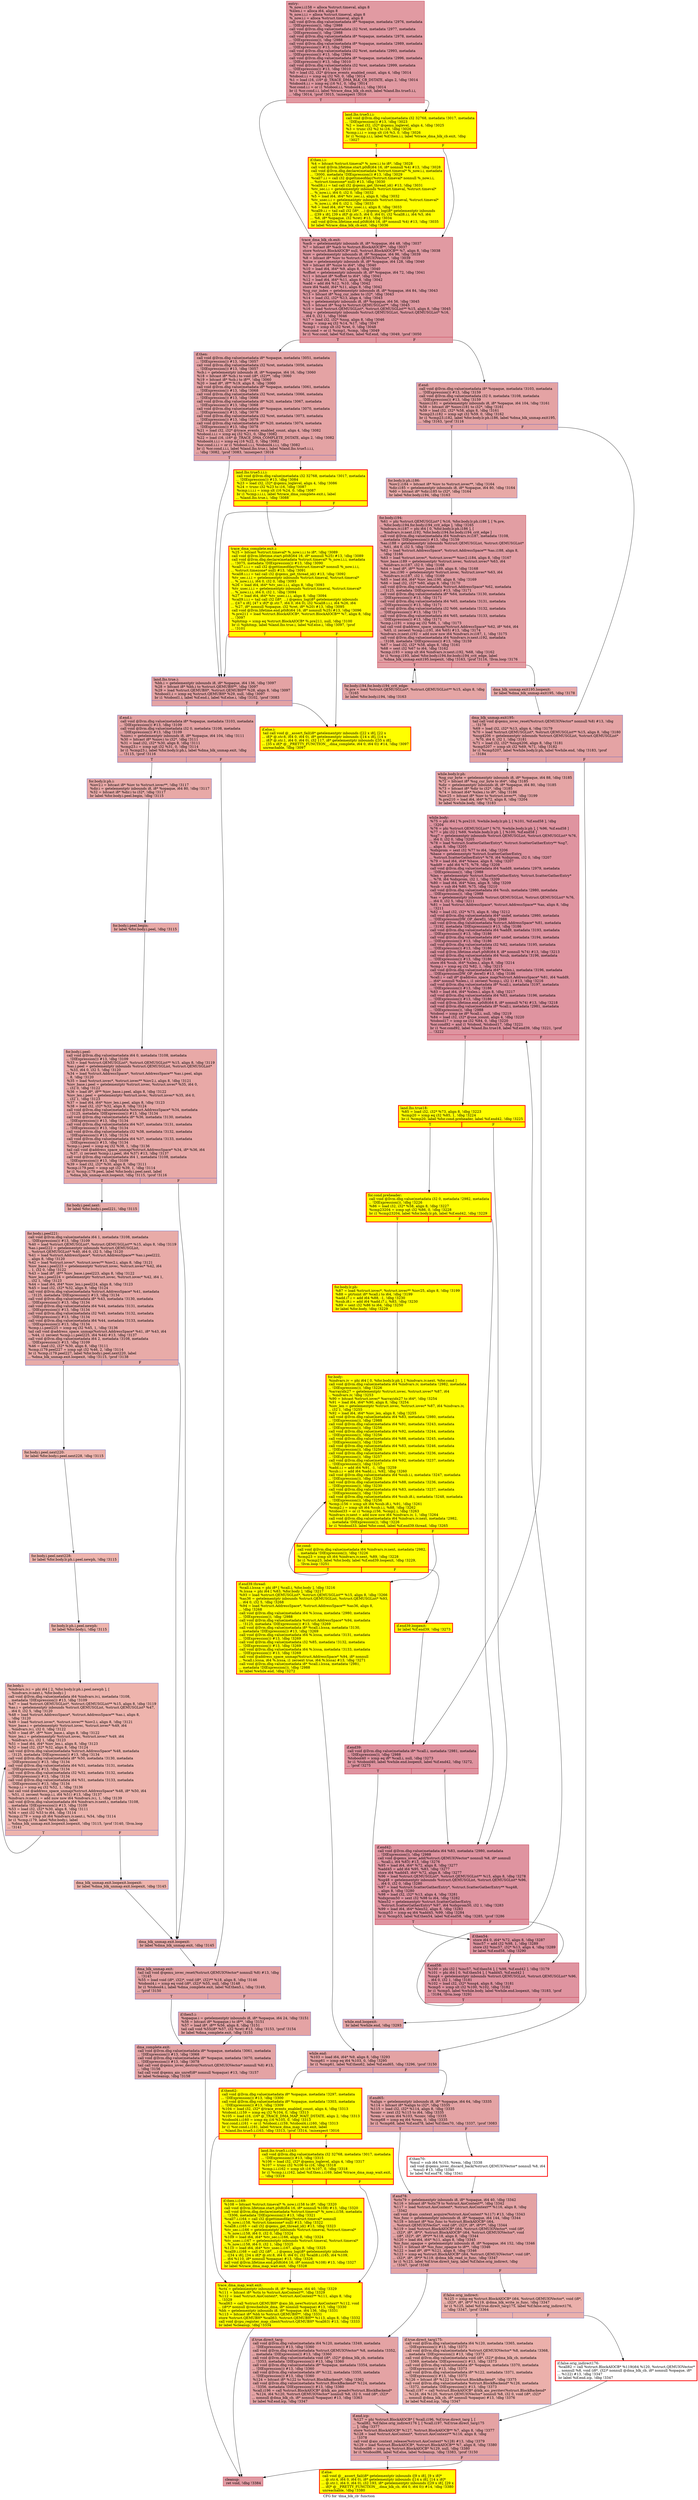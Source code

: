 digraph "CFG for 'dma_blk_cb' function" {
	label="CFG for 'dma_blk_cb' function";

	Node0x56554b03ece0 [shape=record,color="#b70d28ff", style=filled, fillcolor="#bb1b2c70",label="{entry:\l  %_now.i.i158 = alloca %struct.timeval, align 8\l  %xlen.i = alloca i64, align 8\l  %_now.i.i.i = alloca %struct.timeval, align 8\l  %_now.i.i = alloca %struct.timeval, align 8\l  call void @llvm.dbg.value(metadata i8* %opaque, metadata !2976, metadata\l... !DIExpression()), !dbg !2988\l  call void @llvm.dbg.value(metadata i32 %ret, metadata !2977, metadata\l... !DIExpression()), !dbg !2988\l  call void @llvm.dbg.value(metadata i8* %opaque, metadata !2978, metadata\l... !DIExpression()), !dbg !2988\l  call void @llvm.dbg.value(metadata i8* %opaque, metadata !2989, metadata\l... !DIExpression()) #13, !dbg !2994\l  call void @llvm.dbg.value(metadata i32 %ret, metadata !2993, metadata\l... !DIExpression()) #13, !dbg !2994\l  call void @llvm.dbg.value(metadata i8* %opaque, metadata !2996, metadata\l... !DIExpression()) #13, !dbg !3010\l  call void @llvm.dbg.value(metadata i32 %ret, metadata !2999, metadata\l... !DIExpression()) #13, !dbg !3010\l  %0 = load i32, i32* @trace_events_enabled_count, align 4, !dbg !3014\l  %tobool.i.i = icmp eq i32 %0, 0, !dbg !3014\l  %1 = load i16, i16* @_TRACE_DMA_BLK_CB_DSTATE, align 2, !dbg !3014\l  %tobool4.i.i = icmp eq i16 %1, 0, !dbg !3014\l  %or.cond.i.i = or i1 %tobool.i.i, %tobool4.i.i, !dbg !3014\l  br i1 %or.cond.i.i, label %trace_dma_blk_cb.exit, label %land.lhs.true5.i.i,\l... !dbg !3014, !prof !3015, !misexpect !3016\l|{<s0>T|<s1>F}}"];
	Node0x56554b03ece0:s0 -> Node0x56554b0a54d0;
	Node0x56554b03ece0:s1 -> Node0x56554b0b7aa0;
	Node0x56554b0b7aa0 [shape=record,penwidth=3.0, style="filled", color="red", fillcolor="yellow",label="{land.lhs.true5.i.i:                               \l  call void @llvm.dbg.value(metadata i32 32768, metadata !3017, metadata\l... !DIExpression()) #13, !dbg !3023\l  %2 = load i32, i32* @qemu_loglevel, align 4, !dbg !3025\l  %3 = trunc i32 %2 to i16, !dbg !3026\l  %cmp.i.i.i = icmp slt i16 %3, 0, !dbg !3026\l  br i1 %cmp.i.i.i, label %if.then.i.i, label %trace_dma_blk_cb.exit, !dbg\l... !3027\l|{<s0>T|<s1>F}}"];
	Node0x56554b0b7aa0:s0 -> Node0x56554b09eee0;
	Node0x56554b0b7aa0:s1 -> Node0x56554b0a54d0;
	Node0x56554b09eee0 [shape=record,penwidth=3.0, style="filled", color="red", fillcolor="yellow",label="{if.then.i.i:                                      \l  %4 = bitcast %struct.timeval* %_now.i.i to i8*, !dbg !3028\l  call void @llvm.lifetime.start.p0i8(i64 16, i8* nonnull %4) #13, !dbg !3028\l  call void @llvm.dbg.declare(metadata %struct.timeval* %_now.i.i, metadata\l... !3000, metadata !DIExpression()) #13, !dbg !3029\l  %call7.i.i = call i32 @gettimeofday(%struct.timeval* nonnull %_now.i.i,\l... %struct.timezone* null) #13, !dbg !3030\l  %call8.i.i = tail call i32 @qemu_get_thread_id() #13, !dbg !3031\l  %tv_sec.i.i = getelementptr inbounds %struct.timeval, %struct.timeval*\l... %_now.i.i, i64 0, i32 0, !dbg !3032\l  %5 = load i64, i64* %tv_sec.i.i, align 8, !dbg !3032\l  %tv_usec.i.i = getelementptr inbounds %struct.timeval, %struct.timeval*\l... %_now.i.i, i64 0, i32 1, !dbg !3033\l  %6 = load i64, i64* %tv_usec.i.i, align 8, !dbg !3033\l  %call9.i.i = tail call i32 (i8*, ...) @qemu_log(i8* getelementptr inbounds\l... ([39 x i8], [39 x i8]* @.str.5, i64 0, i64 0), i32 %call8.i.i, i64 %5, i64\l... %6, i8* %opaque, i32 %ret) #13, !dbg !3034\l  call void @llvm.lifetime.end.p0i8(i64 16, i8* nonnull %4) #13, !dbg !3035\l  br label %trace_dma_blk_cb.exit, !dbg !3036\l}"];
	Node0x56554b09eee0 -> Node0x56554b0a54d0;
	Node0x56554b0a54d0 [shape=record,color="#b70d28ff", style=filled, fillcolor="#bb1b2c70",label="{trace_dma_blk_cb.exit:                            \l  %acb = getelementptr inbounds i8, i8* %opaque, i64 48, !dbg !3037\l  %7 = bitcast i8* %acb to %struct.BlockAIOCB**, !dbg !3037\l  store %struct.BlockAIOCB* null, %struct.BlockAIOCB** %7, align 8, !dbg !3038\l  %iov = getelementptr inbounds i8, i8* %opaque, i64 96, !dbg !3039\l  %8 = bitcast i8* %iov to %struct.QEMUIOVector*, !dbg !3039\l  %size = getelementptr inbounds i8, i8* %opaque, i64 128, !dbg !3040\l  %9 = bitcast i8* %size to i64*, !dbg !3040\l  %10 = load i64, i64* %9, align 8, !dbg !3040\l  %offset = getelementptr inbounds i8, i8* %opaque, i64 72, !dbg !3041\l  %11 = bitcast i8* %offset to i64*, !dbg !3041\l  %12 = load i64, i64* %11, align 8, !dbg !3042\l  %add = add i64 %12, %10, !dbg !3042\l  store i64 %add, i64* %11, align 8, !dbg !3042\l  %sg_cur_index = getelementptr inbounds i8, i8* %opaque, i64 84, !dbg !3043\l  %13 = bitcast i8* %sg_cur_index to i32*, !dbg !3043\l  %14 = load i32, i32* %13, align 4, !dbg !3043\l  %sg = getelementptr inbounds i8, i8* %opaque, i64 56, !dbg !3045\l  %15 = bitcast i8* %sg to %struct.QEMUSGList**, !dbg !3045\l  %16 = load %struct.QEMUSGList*, %struct.QEMUSGList** %15, align 8, !dbg !3045\l  %nsg = getelementptr inbounds %struct.QEMUSGList, %struct.QEMUSGList* %16,\l... i64 0, i32 1, !dbg !3046\l  %17 = load i32, i32* %nsg, align 8, !dbg !3046\l  %cmp = icmp eq i32 %14, %17, !dbg !3047\l  %cmp1 = icmp slt i32 %ret, 0, !dbg !3048\l  %or.cond = or i1 %cmp1, %cmp, !dbg !3049\l  br i1 %or.cond, label %if.then, label %if.end, !dbg !3049, !prof !3050\l|{<s0>T|<s1>F}}"];
	Node0x56554b0a54d0:s0 -> Node0x56554ae912f0;
	Node0x56554b0a54d0:s1 -> Node0x56554b085640;
	Node0x56554ae912f0 [shape=record,color="#3d50c3ff", style=filled, fillcolor="#c32e3170",label="{if.then:                                          \l  call void @llvm.dbg.value(metadata i8* %opaque, metadata !3051, metadata\l... !DIExpression()) #13, !dbg !3057\l  call void @llvm.dbg.value(metadata i32 %ret, metadata !3056, metadata\l... !DIExpression()) #13, !dbg !3057\l  %cb.i = getelementptr inbounds i8, i8* %opaque, i64 16, !dbg !3060\l  %18 = bitcast i8* %cb.i to void (i8*, i32)**, !dbg !3060\l  %19 = bitcast i8* %cb.i to i8**, !dbg !3060\l  %20 = load i8*, i8** %19, align 8, !dbg !3060\l  call void @llvm.dbg.value(metadata i8* %opaque, metadata !3061, metadata\l... !DIExpression()) #13, !dbg !3068\l  call void @llvm.dbg.value(metadata i32 %ret, metadata !3066, metadata\l... !DIExpression()) #13, !dbg !3068\l  call void @llvm.dbg.value(metadata i8* %20, metadata !3067, metadata\l... !DIExpression()) #13, !dbg !3068\l  call void @llvm.dbg.value(metadata i8* %opaque, metadata !3070, metadata\l... !DIExpression()) #13, !dbg !3078\l  call void @llvm.dbg.value(metadata i32 %ret, metadata !3073, metadata\l... !DIExpression()) #13, !dbg !3078\l  call void @llvm.dbg.value(metadata i8* %20, metadata !3074, metadata\l... !DIExpression()) #13, !dbg !3078\l  %21 = load i32, i32* @trace_events_enabled_count, align 4, !dbg !3082\l  %tobool.i.i.i = icmp eq i32 %21, 0, !dbg !3082\l  %22 = load i16, i16* @_TRACE_DMA_COMPLETE_DSTATE, align 2, !dbg !3082\l  %tobool4.i.i.i = icmp eq i16 %22, 0, !dbg !3082\l  %or.cond.i.i.i = or i1 %tobool.i.i.i, %tobool4.i.i.i, !dbg !3082\l  br i1 %or.cond.i.i.i, label %land.lhs.true.i, label %land.lhs.true5.i.i.i,\l... !dbg !3082, !prof !3083, !misexpect !3016\l|{<s0>T|<s1>F}}"];
	Node0x56554ae912f0:s0 -> Node0x56554b07e190;
	Node0x56554ae912f0:s1 -> Node0x56554b07e0f0;
	Node0x56554b07e0f0 [shape=record,penwidth=3.0, style="filled", color="red", fillcolor="yellow",label="{land.lhs.true5.i.i.i:                             \l  call void @llvm.dbg.value(metadata i32 32768, metadata !3017, metadata\l... !DIExpression()) #13, !dbg !3084\l  %23 = load i32, i32* @qemu_loglevel, align 4, !dbg !3086\l  %24 = trunc i32 %23 to i16, !dbg !3087\l  %cmp.i.i.i.i = icmp slt i16 %24, 0, !dbg !3087\l  br i1 %cmp.i.i.i.i, label %trace_dma_complete.exit.i, label\l... %land.lhs.true.i, !dbg !3088\l|{<s0>T|<s1>F}}"];
	Node0x56554b07e0f0:s0 -> Node0x56554b097c10;
	Node0x56554b07e0f0:s1 -> Node0x56554b07e190;
	Node0x56554b097c10 [shape=record,penwidth=3.0, style="filled", color="red", fillcolor="yellow",label="{trace_dma_complete.exit.i:                        \l  %25 = bitcast %struct.timeval* %_now.i.i.i to i8*, !dbg !3089\l  call void @llvm.lifetime.start.p0i8(i64 16, i8* nonnull %25) #13, !dbg !3089\l  call void @llvm.dbg.declare(metadata %struct.timeval* %_now.i.i.i, metadata\l... !3075, metadata !DIExpression()) #13, !dbg !3090\l  %call7.i.i.i = call i32 @gettimeofday(%struct.timeval* nonnull %_now.i.i.i,\l... %struct.timezone* null) #13, !dbg !3091\l  %call8.i.i.i = tail call i32 @qemu_get_thread_id() #13, !dbg !3092\l  %tv_sec.i.i.i = getelementptr inbounds %struct.timeval, %struct.timeval*\l... %_now.i.i.i, i64 0, i32 0, !dbg !3093\l  %26 = load i64, i64* %tv_sec.i.i.i, align 8, !dbg !3093\l  %tv_usec.i.i.i = getelementptr inbounds %struct.timeval, %struct.timeval*\l... %_now.i.i.i, i64 0, i32 1, !dbg !3094\l  %27 = load i64, i64* %tv_usec.i.i.i, align 8, !dbg !3094\l  %call9.i.i.i = tail call i32 (i8*, ...) @qemu_log(i8* getelementptr inbounds\l... ([47 x i8], [47 x i8]* @.str.7, i64 0, i64 0), i32 %call8.i.i.i, i64 %26, i64\l... %27, i8* nonnull %opaque, i32 %ret, i8* %20) #13, !dbg !3095\l  call void @llvm.lifetime.end.p0i8(i64 16, i8* nonnull %25) #13, !dbg !3096\l  %.pre211 = load %struct.BlockAIOCB*, %struct.BlockAIOCB** %7, align 8, !dbg\l... !3097\l  %phitmp = icmp eq %struct.BlockAIOCB* %.pre211, null, !dbg !3100\l  br i1 %phitmp, label %land.lhs.true.i, label %if.else.i, !dbg !3097, !prof\l... !3101\l|{<s0>T|<s1>F}}"];
	Node0x56554b097c10:s0 -> Node0x56554b07e190;
	Node0x56554b097c10:s1 -> Node0x56554b030b60;
	Node0x56554b07e190 [shape=record,color="#3d50c3ff", style=filled, fillcolor="#c32e3170",label="{land.lhs.true.i:                                  \l  %bh.i = getelementptr inbounds i8, i8* %opaque, i64 136, !dbg !3097\l  %28 = bitcast i8* %bh.i to %struct.QEMUBH**, !dbg !3097\l  %29 = load %struct.QEMUBH*, %struct.QEMUBH** %28, align 8, !dbg !3097\l  %tobool1.i = icmp eq %struct.QEMUBH* %29, null, !dbg !3097\l  br i1 %tobool1.i, label %if.end.i, label %if.else.i, !dbg !3102, !prof !3083\l|{<s0>T|<s1>F}}"];
	Node0x56554b07e190:s0 -> Node0x56554af41ae0;
	Node0x56554b07e190:s1 -> Node0x56554b030b60;
	Node0x56554b030b60 [shape=record,penwidth=3.0, style="filled", color="red", fillcolor="yellow",label="{if.else.i:                                        \l  tail call void @__assert_fail(i8* getelementptr inbounds ([22 x i8], [22 x\l... i8]* @.str.6, i64 0, i64 0), i8* getelementptr inbounds ([14 x i8], [14 x\l... i8]* @.str.1, i64 0, i64 0), i32 117, i8* getelementptr inbounds ([35 x i8],\l... [35 x i8]* @__PRETTY_FUNCTION__.dma_complete, i64 0, i64 0)) #14, !dbg !3097\l  unreachable, !dbg !3097\l}"];
	Node0x56554af41ae0 [shape=record,color="#3d50c3ff", style=filled, fillcolor="#c32e3170",label="{if.end.i:                                         \l  call void @llvm.dbg.value(metadata i8* %opaque, metadata !3103, metadata\l... !DIExpression()) #13, !dbg !3109\l  call void @llvm.dbg.value(metadata i32 0, metadata !3108, metadata\l... !DIExpression()) #13, !dbg !3109\l  %niov.i = getelementptr inbounds i8, i8* %opaque, i64 104, !dbg !3111\l  %30 = bitcast i8* %niov.i to i32*, !dbg !3111\l  %31 = load i32, i32* %30, align 8, !dbg !3111\l  %cmp23.i = icmp sgt i32 %31, 0, !dbg !3114\l  br i1 %cmp23.i, label %for.body.lr.ph.i, label %dma_blk_unmap.exit, !dbg\l... !3115, !prof !3116\l|{<s0>T|<s1>F}}"];
	Node0x56554af41ae0:s0 -> Node0x56554b0997a0;
	Node0x56554af41ae0:s1 -> Node0x56554b0a5300;
	Node0x56554b0997a0 [shape=record,color="#3d50c3ff", style=filled, fillcolor="#ca3b3770",label="{for.body.lr.ph.i:                                 \l  %iov2.i = bitcast i8* %iov to %struct.iovec**, !dbg !3117\l  %dir.i = getelementptr inbounds i8, i8* %opaque, i64 80, !dbg !3117\l  %32 = bitcast i8* %dir.i to i32*, !dbg !3117\l  br label %for.body.i.peel.begin, !dbg !3115\l}"];
	Node0x56554b0997a0 -> Node0x56554b1f3840;
	Node0x56554b1f3840 [shape=record,color="#3d50c3ff", style=filled, fillcolor="#ca3b3770",label="{for.body.i.peel.begin:                            \l  br label %for.body.i.peel, !dbg !3115\l}"];
	Node0x56554b1f3840 -> Node0x56554b1eb930;
	Node0x56554b1eb930 [shape=record,color="#3d50c3ff", style=filled, fillcolor="#ca3b3770",label="{for.body.i.peel:                                  \l  call void @llvm.dbg.value(metadata i64 0, metadata !3108, metadata\l... !DIExpression()) #13, !dbg !3109\l  %33 = load %struct.QEMUSGList*, %struct.QEMUSGList** %15, align 8, !dbg !3119\l  %as.i.peel = getelementptr inbounds %struct.QEMUSGList, %struct.QEMUSGList*\l... %33, i64 0, i32 5, !dbg !3120\l  %34 = load %struct.AddressSpace*, %struct.AddressSpace** %as.i.peel, align\l... 8, !dbg !3120\l  %35 = load %struct.iovec*, %struct.iovec** %iov2.i, align 8, !dbg !3121\l  %iov_base.i.peel = getelementptr %struct.iovec, %struct.iovec* %35, i64 0,\l... i32 0, !dbg !3122\l  %36 = load i8*, i8** %iov_base.i.peel, align 8, !dbg !3122\l  %iov_len.i.peel = getelementptr %struct.iovec, %struct.iovec* %35, i64 0,\l... i32 1, !dbg !3123\l  %37 = load i64, i64* %iov_len.i.peel, align 8, !dbg !3123\l  %38 = load i32, i32* %32, align 8, !dbg !3124\l  call void @llvm.dbg.value(metadata %struct.AddressSpace* %34, metadata\l... !3125, metadata !DIExpression()) #13, !dbg !3134\l  call void @llvm.dbg.value(metadata i8* %36, metadata !3130, metadata\l... !DIExpression()) #13, !dbg !3134\l  call void @llvm.dbg.value(metadata i64 %37, metadata !3131, metadata\l... !DIExpression()) #13, !dbg !3134\l  call void @llvm.dbg.value(metadata i32 %38, metadata !3132, metadata\l... !DIExpression()) #13, !dbg !3134\l  call void @llvm.dbg.value(metadata i64 %37, metadata !3133, metadata\l... !DIExpression()) #13, !dbg !3134\l  %cmp.i.i.peel = icmp eq i32 %38, 1, !dbg !3136\l  tail call void @address_space_unmap(%struct.AddressSpace* %34, i8* %36, i64\l... %37, i1 zeroext %cmp.i.i.peel, i64 %37) #13, !dbg !3137\l  call void @llvm.dbg.value(metadata i64 1, metadata !3108, metadata\l... !DIExpression()) #13, !dbg !3109\l  %39 = load i32, i32* %30, align 8, !dbg !3111\l  %cmp.i179.peel = icmp sgt i32 %39, 1, !dbg !3114\l  br i1 %cmp.i179.peel, label %for.body.i.peel.next, label\l... %dma_blk_unmap.exit.loopexit, !dbg !3115, !prof !3116\l|{<s0>T|<s1>F}}"];
	Node0x56554b1eb930:s0 -> Node0x56554b1f3280;
	Node0x56554b1eb930:s1 -> Node0x56554b1bb230;
	Node0x56554b1f3280 [shape=record,color="#3d50c3ff", style=filled, fillcolor="#cc403a70",label="{for.body.i.peel.next:                             \l  br label %for.body.i.peel221, !dbg !3115\l}"];
	Node0x56554b1f3280 -> Node0x56554b1e5aa0;
	Node0x56554b1e5aa0 [shape=record,color="#3d50c3ff", style=filled, fillcolor="#cc403a70",label="{for.body.i.peel221:                               \l  call void @llvm.dbg.value(metadata i64 1, metadata !3108, metadata\l... !DIExpression()) #13, !dbg !3109\l  %40 = load %struct.QEMUSGList*, %struct.QEMUSGList** %15, align 8, !dbg !3119\l  %as.i.peel222 = getelementptr inbounds %struct.QEMUSGList,\l... %struct.QEMUSGList* %40, i64 0, i32 5, !dbg !3120\l  %41 = load %struct.AddressSpace*, %struct.AddressSpace** %as.i.peel222,\l... align 8, !dbg !3120\l  %42 = load %struct.iovec*, %struct.iovec** %iov2.i, align 8, !dbg !3121\l  %iov_base.i.peel223 = getelementptr %struct.iovec, %struct.iovec* %42, i64\l... 1, i32 0, !dbg !3122\l  %43 = load i8*, i8** %iov_base.i.peel223, align 8, !dbg !3122\l  %iov_len.i.peel224 = getelementptr %struct.iovec, %struct.iovec* %42, i64 1,\l... i32 1, !dbg !3123\l  %44 = load i64, i64* %iov_len.i.peel224, align 8, !dbg !3123\l  %45 = load i32, i32* %32, align 8, !dbg !3124\l  call void @llvm.dbg.value(metadata %struct.AddressSpace* %41, metadata\l... !3125, metadata !DIExpression()) #13, !dbg !3134\l  call void @llvm.dbg.value(metadata i8* %43, metadata !3130, metadata\l... !DIExpression()) #13, !dbg !3134\l  call void @llvm.dbg.value(metadata i64 %44, metadata !3131, metadata\l... !DIExpression()) #13, !dbg !3134\l  call void @llvm.dbg.value(metadata i32 %45, metadata !3132, metadata\l... !DIExpression()) #13, !dbg !3134\l  call void @llvm.dbg.value(metadata i64 %44, metadata !3133, metadata\l... !DIExpression()) #13, !dbg !3134\l  %cmp.i.i.peel225 = icmp eq i32 %45, 1, !dbg !3136\l  tail call void @address_space_unmap(%struct.AddressSpace* %41, i8* %43, i64\l... %44, i1 zeroext %cmp.i.i.peel225, i64 %44) #13, !dbg !3137\l  call void @llvm.dbg.value(metadata i64 2, metadata !3108, metadata\l... !DIExpression()) #13, !dbg !3109\l  %46 = load i32, i32* %30, align 8, !dbg !3111\l  %cmp.i179.peel227 = icmp sgt i32 %46, 2, !dbg !3114\l  br i1 %cmp.i179.peel227, label %for.body.i.peel.next220, label\l... %dma_blk_unmap.exit.loopexit, !dbg !3115, !prof !3138\l|{<s0>T|<s1>F}}"];
	Node0x56554b1e5aa0:s0 -> Node0x56554b1eb9f0;
	Node0x56554b1e5aa0:s1 -> Node0x56554b1bb230;
	Node0x56554b1eb9f0 [shape=record,color="#3d50c3ff", style=filled, fillcolor="#d8564670",label="{for.body.i.peel.next220:                          \l  br label %for.body.i.peel.next228, !dbg !3115\l}"];
	Node0x56554b1eb9f0 -> Node0x56554b1fe110;
	Node0x56554b1fe110 [shape=record,color="#3d50c3ff", style=filled, fillcolor="#d8564670",label="{for.body.i.peel.next228:                          \l  br label %for.body.lr.ph.i.peel.newph, !dbg !3115\l}"];
	Node0x56554b1fe110 -> Node0x56554b0887b0;
	Node0x56554b0887b0 [shape=record,color="#3d50c3ff", style=filled, fillcolor="#d8564670",label="{for.body.lr.ph.i.peel.newph:                      \l  br label %for.body.i, !dbg !3115\l}"];
	Node0x56554b0887b0 -> Node0x56554b0882a0;
	Node0x56554b0882a0 [shape=record,color="#3d50c3ff", style=filled, fillcolor="#d8564670",label="{for.body.i:                                       \l  %indvars.iv.i = phi i64 [ 2, %for.body.lr.ph.i.peel.newph ], [\l... %indvars.iv.next.i, %for.body.i ]\l  call void @llvm.dbg.value(metadata i64 %indvars.iv.i, metadata !3108,\l... metadata !DIExpression()) #13, !dbg !3109\l  %47 = load %struct.QEMUSGList*, %struct.QEMUSGList** %15, align 8, !dbg !3119\l  %as.i = getelementptr inbounds %struct.QEMUSGList, %struct.QEMUSGList* %47,\l... i64 0, i32 5, !dbg !3120\l  %48 = load %struct.AddressSpace*, %struct.AddressSpace** %as.i, align 8,\l... !dbg !3120\l  %49 = load %struct.iovec*, %struct.iovec** %iov2.i, align 8, !dbg !3121\l  %iov_base.i = getelementptr %struct.iovec, %struct.iovec* %49, i64\l... %indvars.iv.i, i32 0, !dbg !3122\l  %50 = load i8*, i8** %iov_base.i, align 8, !dbg !3122\l  %iov_len.i = getelementptr %struct.iovec, %struct.iovec* %49, i64\l... %indvars.iv.i, i32 1, !dbg !3123\l  %51 = load i64, i64* %iov_len.i, align 8, !dbg !3123\l  %52 = load i32, i32* %32, align 8, !dbg !3124\l  call void @llvm.dbg.value(metadata %struct.AddressSpace* %48, metadata\l... !3125, metadata !DIExpression()) #13, !dbg !3134\l  call void @llvm.dbg.value(metadata i8* %50, metadata !3130, metadata\l... !DIExpression()) #13, !dbg !3134\l  call void @llvm.dbg.value(metadata i64 %51, metadata !3131, metadata\l... !DIExpression()) #13, !dbg !3134\l  call void @llvm.dbg.value(metadata i32 %52, metadata !3132, metadata\l... !DIExpression()) #13, !dbg !3134\l  call void @llvm.dbg.value(metadata i64 %51, metadata !3133, metadata\l... !DIExpression()) #13, !dbg !3134\l  %cmp.i.i = icmp eq i32 %52, 1, !dbg !3136\l  tail call void @address_space_unmap(%struct.AddressSpace* %48, i8* %50, i64\l... %51, i1 zeroext %cmp.i.i, i64 %51) #13, !dbg !3137\l  %indvars.iv.next.i = add nuw nsw i64 %indvars.iv.i, 1, !dbg !3139\l  call void @llvm.dbg.value(metadata i64 %indvars.iv.next.i, metadata !3108,\l... metadata !DIExpression()) #13, !dbg !3109\l  %53 = load i32, i32* %30, align 8, !dbg !3111\l  %54 = sext i32 %53 to i64, !dbg !3114\l  %cmp.i179 = icmp slt i64 %indvars.iv.next.i, %54, !dbg !3114\l  br i1 %cmp.i179, label %for.body.i, label\l... %dma_blk_unmap.exit.loopexit.loopexit, !dbg !3115, !prof !3140, !llvm.loop\l... !3141\l|{<s0>T|<s1>F}}"];
	Node0x56554b0882a0:s0 -> Node0x56554b0882a0;
	Node0x56554b0882a0:s1 -> Node0x56554b1fc5f0;
	Node0x56554b1fc5f0 [shape=record,color="#3d50c3ff", style=filled, fillcolor="#d8564670",label="{dma_blk_unmap.exit.loopexit.loopexit:             \l  br label %dma_blk_unmap.exit.loopexit, !dbg !3145\l}"];
	Node0x56554b1fc5f0 -> Node0x56554b1bb230;
	Node0x56554b1bb230 [shape=record,color="#3d50c3ff", style=filled, fillcolor="#ca3b3770",label="{dma_blk_unmap.exit.loopexit:                      \l  br label %dma_blk_unmap.exit, !dbg !3145\l}"];
	Node0x56554b1bb230 -> Node0x56554b0a5300;
	Node0x56554b0a5300 [shape=record,color="#3d50c3ff", style=filled, fillcolor="#c32e3170",label="{dma_blk_unmap.exit:                               \l  tail call void @qemu_iovec_reset(%struct.QEMUIOVector* nonnull %8) #13, !dbg\l... !3145\l  %55 = load void (i8*, i32)*, void (i8*, i32)** %18, align 8, !dbg !3146\l  %tobool4.i = icmp eq void (i8*, i32)* %55, null, !dbg !3148\l  br i1 %tobool4.i, label %dma_complete.exit, label %if.then5.i, !dbg !3149,\l... !prof !3150\l|{<s0>T|<s1>F}}"];
	Node0x56554b0a5300:s0 -> Node0x56554b03ff90;
	Node0x56554b0a5300:s1 -> Node0x56554b0830f0;
	Node0x56554b0830f0 [shape=record,color="#3d50c3ff", style=filled, fillcolor="#c32e3170",label="{if.then5.i:                                       \l  %opaque.i = getelementptr inbounds i8, i8* %opaque, i64 24, !dbg !3151\l  %56 = bitcast i8* %opaque.i to i8**, !dbg !3151\l  %57 = load i8*, i8** %56, align 8, !dbg !3151\l  tail call void %55(i8* %57, i32 %ret) #13, !dbg !3153, !prof !3154\l  br label %dma_complete.exit, !dbg !3155\l}"];
	Node0x56554b0830f0 -> Node0x56554b03ff90;
	Node0x56554b03ff90 [shape=record,color="#3d50c3ff", style=filled, fillcolor="#c32e3170",label="{dma_complete.exit:                                \l  call void @llvm.dbg.value(metadata i8* %opaque, metadata !3061, metadata\l... !DIExpression()) #13, !dbg !3068\l  call void @llvm.dbg.value(metadata i8* %opaque, metadata !3070, metadata\l... !DIExpression()) #13, !dbg !3078\l  tail call void @qemu_iovec_destroy(%struct.QEMUIOVector* nonnull %8) #13,\l... !dbg !3156\l  tail call void @qemu_aio_unref(i8* nonnull %opaque) #13, !dbg !3157\l  br label %cleanup, !dbg !3158\l}"];
	Node0x56554b03ff90 -> Node0x56554af529b0;
	Node0x56554b085640 [shape=record,color="#3d50c3ff", style=filled, fillcolor="#c32e3170",label="{if.end:                                           \l  call void @llvm.dbg.value(metadata i8* %opaque, metadata !3103, metadata\l... !DIExpression()) #13, !dbg !3159\l  call void @llvm.dbg.value(metadata i32 0, metadata !3108, metadata\l... !DIExpression()) #13, !dbg !3159\l  %niov.i181 = getelementptr inbounds i8, i8* %opaque, i64 104, !dbg !3161\l  %58 = bitcast i8* %niov.i181 to i32*, !dbg !3161\l  %59 = load i32, i32* %58, align 8, !dbg !3161\l  %cmp23.i182 = icmp sgt i32 %59, 0, !dbg !3162\l  br i1 %cmp23.i182, label %for.body.lr.ph.i186, label %dma_blk_unmap.exit195,\l... !dbg !3163, !prof !3116\l|{<s0>T|<s1>F}}"];
	Node0x56554b085640:s0 -> Node0x56554b0a82e0;
	Node0x56554b085640:s1 -> Node0x56554b190280;
	Node0x56554b0a82e0 [shape=record,color="#3d50c3ff", style=filled, fillcolor="#ca3b3770",label="{for.body.lr.ph.i186:                              \l  %iov2.i184 = bitcast i8* %iov to %struct.iovec**, !dbg !3164\l  %dir.i185 = getelementptr inbounds i8, i8* %opaque, i64 80, !dbg !3164\l  %60 = bitcast i8* %dir.i185 to i32*, !dbg !3164\l  br label %for.body.i194, !dbg !3163\l}"];
	Node0x56554b0a82e0 -> Node0x56554b1380d0;
	Node0x56554b1380d0 [shape=record,color="#b70d28ff", style=filled, fillcolor="#be242e70",label="{for.body.i194:                                    \l  %61 = phi %struct.QEMUSGList* [ %16, %for.body.lr.ph.i186 ], [ %.pre,\l... %for.body.i194.for.body.i194_crit_edge ], !dbg !3165\l  %indvars.iv.i187 = phi i64 [ 0, %for.body.lr.ph.i186 ], [\l... %indvars.iv.next.i192, %for.body.i194.for.body.i194_crit_edge ]\l  call void @llvm.dbg.value(metadata i64 %indvars.iv.i187, metadata !3108,\l... metadata !DIExpression()) #13, !dbg !3159\l  %as.i188 = getelementptr inbounds %struct.QEMUSGList, %struct.QEMUSGList*\l... %61, i64 0, i32 5, !dbg !3166\l  %62 = load %struct.AddressSpace*, %struct.AddressSpace** %as.i188, align 8,\l... !dbg !3166\l  %63 = load %struct.iovec*, %struct.iovec** %iov2.i184, align 8, !dbg !3167\l  %iov_base.i189 = getelementptr %struct.iovec, %struct.iovec* %63, i64\l... %indvars.iv.i187, i32 0, !dbg !3168\l  %64 = load i8*, i8** %iov_base.i189, align 8, !dbg !3168\l  %iov_len.i190 = getelementptr %struct.iovec, %struct.iovec* %63, i64\l... %indvars.iv.i187, i32 1, !dbg !3169\l  %65 = load i64, i64* %iov_len.i190, align 8, !dbg !3169\l  %66 = load i32, i32* %60, align 8, !dbg !3170\l  call void @llvm.dbg.value(metadata %struct.AddressSpace* %62, metadata\l... !3125, metadata !DIExpression()) #13, !dbg !3171\l  call void @llvm.dbg.value(metadata i8* %64, metadata !3130, metadata\l... !DIExpression()) #13, !dbg !3171\l  call void @llvm.dbg.value(metadata i64 %65, metadata !3131, metadata\l... !DIExpression()) #13, !dbg !3171\l  call void @llvm.dbg.value(metadata i32 %66, metadata !3132, metadata\l... !DIExpression()) #13, !dbg !3171\l  call void @llvm.dbg.value(metadata i64 %65, metadata !3133, metadata\l... !DIExpression()) #13, !dbg !3171\l  %cmp.i.i191 = icmp eq i32 %66, 1, !dbg !3173\l  tail call void @address_space_unmap(%struct.AddressSpace* %62, i8* %64, i64\l... %65, i1 zeroext %cmp.i.i191, i64 %65) #13, !dbg !3174\l  %indvars.iv.next.i192 = add nuw nsw i64 %indvars.iv.i187, 1, !dbg !3175\l  call void @llvm.dbg.value(metadata i64 %indvars.iv.next.i192, metadata\l... !3108, metadata !DIExpression()) #13, !dbg !3159\l  %67 = load i32, i32* %58, align 8, !dbg !3161\l  %68 = sext i32 %67 to i64, !dbg !3162\l  %cmp.i193 = icmp slt i64 %indvars.iv.next.i192, %68, !dbg !3162\l  br i1 %cmp.i193, label %for.body.i194.for.body.i194_crit_edge, label\l... %dma_blk_unmap.exit195.loopexit, !dbg !3163, !prof !3116, !llvm.loop !3176\l|{<s0>T|<s1>F}}"];
	Node0x56554b1380d0:s0 -> Node0x56554b05e550;
	Node0x56554b1380d0:s1 -> Node0x56554b1ebd60;
	Node0x56554b05e550 [shape=record,color="#3d50c3ff", style=filled, fillcolor="#c5333470",label="{for.body.i194.for.body.i194_crit_edge:            \l  %.pre = load %struct.QEMUSGList*, %struct.QEMUSGList** %15, align 8, !dbg\l... !3165\l  br label %for.body.i194, !dbg !3163\l}"];
	Node0x56554b05e550 -> Node0x56554b1380d0;
	Node0x56554b1ebd60 [shape=record,color="#3d50c3ff", style=filled, fillcolor="#ca3b3770",label="{dma_blk_unmap.exit195.loopexit:                   \l  br label %dma_blk_unmap.exit195, !dbg !3178\l}"];
	Node0x56554b1ebd60 -> Node0x56554b190280;
	Node0x56554b190280 [shape=record,color="#3d50c3ff", style=filled, fillcolor="#c32e3170",label="{dma_blk_unmap.exit195:                            \l  tail call void @qemu_iovec_reset(%struct.QEMUIOVector* nonnull %8) #13, !dbg\l... !3178\l  %69 = load i32, i32* %13, align 4, !dbg !3179\l  %70 = load %struct.QEMUSGList*, %struct.QEMUSGList** %15, align 8, !dbg !3180\l  %nsg4206 = getelementptr inbounds %struct.QEMUSGList, %struct.QEMUSGList*\l... %70, i64 0, i32 1, !dbg !3181\l  %71 = load i32, i32* %nsg4206, align 8, !dbg !3181\l  %cmp5207 = icmp slt i32 %69, %71, !dbg !3182\l  br i1 %cmp5207, label %while.body.lr.ph, label %while.end, !dbg !3183, !prof\l... !3184\l|{<s0>T|<s1>F}}"];
	Node0x56554b190280:s0 -> Node0x56554b0b81b0;
	Node0x56554b190280:s1 -> Node0x56554b0875c0;
	Node0x56554b0b81b0 [shape=record,color="#3d50c3ff", style=filled, fillcolor="#c5333470",label="{while.body.lr.ph:                                 \l  %sg_cur_byte = getelementptr inbounds i8, i8* %opaque, i64 88, !dbg !3185\l  %72 = bitcast i8* %sg_cur_byte to i64*, !dbg !3185\l  %dir = getelementptr inbounds i8, i8* %opaque, i64 80, !dbg !3185\l  %73 = bitcast i8* %dir to i32*, !dbg !3185\l  %74 = bitcast i64* %xlen.i to i8*, !dbg !3186\l  %iov25 = bitcast i8* %iov to %struct.iovec**, !dbg !3199\l  %.pre210 = load i64, i64* %72, align 8, !dbg !3204\l  br label %while.body, !dbg !3183\l}"];
	Node0x56554b0b81b0 -> Node0x56554b0879f0;
	Node0x56554b0879f0 [shape=record,color="#b70d28ff", style=filled, fillcolor="#b70d2870",label="{while.body:                                       \l  %75 = phi i64 [ %.pre210, %while.body.lr.ph ], [ %101, %if.end58 ], !dbg\l... !3204\l  %76 = phi %struct.QEMUSGList* [ %70, %while.body.lr.ph ], [ %96, %if.end58 ]\l  %77 = phi i32 [ %69, %while.body.lr.ph ], [ %100, %if.end58 ]\l  %sg7 = getelementptr inbounds %struct.QEMUSGList, %struct.QEMUSGList* %76,\l... i64 0, i32 0, !dbg !3205\l  %78 = load %struct.ScatterGatherEntry*, %struct.ScatterGatherEntry** %sg7,\l... align 8, !dbg !3205\l  %idxprom = sext i32 %77 to i64, !dbg !3206\l  %base = getelementptr %struct.ScatterGatherEntry,\l... %struct.ScatterGatherEntry* %78, i64 %idxprom, i32 0, !dbg !3207\l  %79 = load i64, i64* %base, align 8, !dbg !3207\l  %add9 = add i64 %75, %79, !dbg !3208\l  call void @llvm.dbg.value(metadata i64 %add9, metadata !2979, metadata\l... !DIExpression()), !dbg !2988\l  %len = getelementptr %struct.ScatterGatherEntry, %struct.ScatterGatherEntry*\l... %78, i64 %idxprom, i32 1, !dbg !3209\l  %80 = load i64, i64* %len, align 8, !dbg !3209\l  %sub = sub i64 %80, %75, !dbg !3210\l  call void @llvm.dbg.value(metadata i64 %sub, metadata !2980, metadata\l... !DIExpression()), !dbg !2988\l  %as = getelementptr inbounds %struct.QEMUSGList, %struct.QEMUSGList* %76,\l... i64 0, i32 5, !dbg !3211\l  %81 = load %struct.AddressSpace*, %struct.AddressSpace** %as, align 8, !dbg\l... !3211\l  %82 = load i32, i32* %73, align 8, !dbg !3212\l  call void @llvm.dbg.value(metadata i64* undef, metadata !2980, metadata\l... !DIExpression(DW_OP_deref)), !dbg !2988\l  call void @llvm.dbg.value(metadata %struct.AddressSpace* %81, metadata\l... !3192, metadata !DIExpression()) #13, !dbg !3186\l  call void @llvm.dbg.value(metadata i64 %add9, metadata !3193, metadata\l... !DIExpression()) #13, !dbg !3186\l  call void @llvm.dbg.value(metadata i64* undef, metadata !3194, metadata\l... !DIExpression()) #13, !dbg !3186\l  call void @llvm.dbg.value(metadata i32 %82, metadata !3195, metadata\l... !DIExpression()) #13, !dbg !3186\l  call void @llvm.lifetime.start.p0i8(i64 8, i8* nonnull %74) #13, !dbg !3213\l  call void @llvm.dbg.value(metadata i64 %sub, metadata !3196, metadata\l... !DIExpression()) #13, !dbg !3186\l  store i64 %sub, i64* %xlen.i, align 8, !dbg !3214\l  %cmp.i = icmp eq i32 %82, 1, !dbg !3215\l  call void @llvm.dbg.value(metadata i64* %xlen.i, metadata !3196, metadata\l... !DIExpression(DW_OP_deref)) #13, !dbg !3186\l  %call.i = call i8* @address_space_map(%struct.AddressSpace* %81, i64 %add9,\l... i64* nonnull %xlen.i, i1 zeroext %cmp.i, i32 1) #13, !dbg !3216\l  call void @llvm.dbg.value(metadata i8* %call.i, metadata !3197, metadata\l... !DIExpression()) #13, !dbg !3186\l  %83 = load i64, i64* %xlen.i, align 8, !dbg !3217\l  call void @llvm.dbg.value(metadata i64 %83, metadata !3196, metadata\l... !DIExpression()) #13, !dbg !3186\l  call void @llvm.lifetime.end.p0i8(i64 8, i8* nonnull %74) #13, !dbg !3218\l  call void @llvm.dbg.value(metadata i8* %call.i, metadata !2981, metadata\l... !DIExpression()), !dbg !2988\l  %tobool = icmp ne i8* %call.i, null, !dbg !3219\l  %84 = load i32, i32* @use_icount, align 4, !dbg !3220\l  %tobool17 = icmp ne i32 %84, 0, !dbg !3220\l  %or.cond92 = and i1 %tobool, %tobool17, !dbg !3221\l  br i1 %or.cond92, label %land.lhs.true18, label %if.end39, !dbg !3221, !prof\l... !3222\l|{<s0>T|<s1>F}}"];
	Node0x56554b0879f0:s0 -> Node0x56554b087490;
	Node0x56554b0879f0:s1 -> Node0x56554b087420;
	Node0x56554b087490 [shape=record,penwidth=3.0, style="filled", color="red", fillcolor="yellow",label="{land.lhs.true18:                                  \l  %85 = load i32, i32* %73, align 8, !dbg !3223\l  %cmp20 = icmp eq i32 %85, 1, !dbg !3224\l  br i1 %cmp20, label %for.cond.preheader, label %if.end42, !dbg !3225\l|{<s0>T|<s1>F}}"];
	Node0x56554b087490:s0 -> Node0x56554b0aa050;
	Node0x56554b087490:s1 -> Node0x56554aefbd20;
	Node0x56554b0aa050 [shape=record,penwidth=3.0, style="filled", color="red", fillcolor="yellow",label="{for.cond.preheader:                               \l  call void @llvm.dbg.value(metadata i32 0, metadata !2982, metadata\l... !DIExpression()), !dbg !3226\l  %86 = load i32, i32* %58, align 8, !dbg !3227\l  %cmp23204 = icmp sgt i32 %86, 0, !dbg !3228\l  br i1 %cmp23204, label %for.body.lr.ph, label %if.end42, !dbg !3229\l|{<s0>T|<s1>F}}"];
	Node0x56554b0aa050:s0 -> Node0x56554b0c8be0;
	Node0x56554b0aa050:s1 -> Node0x56554aefbd20;
	Node0x56554b0c8be0 [shape=record,penwidth=3.0, style="filled", color="red", fillcolor="yellow",label="{for.body.lr.ph:                                   \l  %87 = load %struct.iovec*, %struct.iovec** %iov25, align 8, !dbg !3199\l  %88 = ptrtoint i8* %call.i to i64, !dbg !3199\l  %add.i7.i = add i64 %88, -1, !dbg !3230\l  %sub.i8.i = add i64 %add.i7.i, %83, !dbg !3230\l  %89 = sext i32 %86 to i64, !dbg !3250\l  br label %for.body, !dbg !3229\l}"];
	Node0x56554b0c8be0 -> Node0x56554b08b410;
	Node0x56554b08b180 [shape=record,penwidth=3.0, style="filled", color="red", fillcolor="yellow",label="{for.cond:                                         \l  call void @llvm.dbg.value(metadata i64 %indvars.iv.next, metadata !2982,\l... metadata !DIExpression()), !dbg !3226\l  %cmp23 = icmp slt i64 %indvars.iv.next, %89, !dbg !3228\l  br i1 %cmp23, label %for.body, label %if.end39.loopexit, !dbg !3229,\l... !llvm.loop !3251\l|{<s0>T|<s1>F}}"];
	Node0x56554b08b180:s0 -> Node0x56554b08b410;
	Node0x56554b08b180:s1 -> Node0x56554b1e57c0;
	Node0x56554b08b410 [shape=record,penwidth=3.0, style="filled", color="red", fillcolor="yellow",label="{for.body:                                         \l  %indvars.iv = phi i64 [ 0, %for.body.lr.ph ], [ %indvars.iv.next, %for.cond ]\l  call void @llvm.dbg.value(metadata i64 %indvars.iv, metadata !2982, metadata\l... !DIExpression()), !dbg !3226\l  %arrayidx27 = getelementptr %struct.iovec, %struct.iovec* %87, i64\l... %indvars.iv, !dbg !3253\l  %90 = bitcast %struct.iovec* %arrayidx27 to i64*, !dbg !3254\l  %91 = load i64, i64* %90, align 8, !dbg !3254\l  %iov_len = getelementptr %struct.iovec, %struct.iovec* %87, i64 %indvars.iv,\l... i32 1, !dbg !3255\l  %92 = load i64, i64* %iov_len, align 8, !dbg !3255\l  call void @llvm.dbg.value(metadata i64 %83, metadata !2980, metadata\l... !DIExpression()), !dbg !2988\l  call void @llvm.dbg.value(metadata i64 %91, metadata !3243, metadata\l... !DIExpression()), !dbg !3256\l  call void @llvm.dbg.value(metadata i64 %92, metadata !3244, metadata\l... !DIExpression()), !dbg !3256\l  call void @llvm.dbg.value(metadata i64 %88, metadata !3245, metadata\l... !DIExpression()), !dbg !3256\l  call void @llvm.dbg.value(metadata i64 %83, metadata !3246, metadata\l... !DIExpression()), !dbg !3256\l  call void @llvm.dbg.value(metadata i64 %91, metadata !3236, metadata\l... !DIExpression()), !dbg !3257\l  call void @llvm.dbg.value(metadata i64 %92, metadata !3237, metadata\l... !DIExpression()), !dbg !3257\l  %add.i.i = add i64 %91, -1, !dbg !3259\l  %sub.i.i = add i64 %add.i.i, %92, !dbg !3260\l  call void @llvm.dbg.value(metadata i64 %sub.i.i, metadata !3247, metadata\l... !DIExpression()), !dbg !3256\l  call void @llvm.dbg.value(metadata i64 %88, metadata !3236, metadata\l... !DIExpression()), !dbg !3230\l  call void @llvm.dbg.value(metadata i64 %83, metadata !3237, metadata\l... !DIExpression()), !dbg !3230\l  call void @llvm.dbg.value(metadata i64 %sub.i8.i, metadata !3248, metadata\l... !DIExpression()), !dbg !3256\l  %cmp.i156 = icmp ult i64 %sub.i8.i, %91, !dbg !3261\l  %cmp2.i = icmp ult i64 %sub.i.i, %88, !dbg !3262\l  %tobool33 = or i1 %cmp.i156, %cmp2.i, !dbg !3263\l  %indvars.iv.next = add nuw nsw i64 %indvars.iv, 1, !dbg !3264\l  call void @llvm.dbg.value(metadata i64 %indvars.iv.next, metadata !2982,\l... metadata !DIExpression()), !dbg !3226\l  br i1 %tobool33, label %for.cond, label %if.end39.thread, !dbg !3265\l|{<s0>T|<s1>F}}"];
	Node0x56554b08b410:s0 -> Node0x56554b08b180;
	Node0x56554b08b410:s1 -> Node0x56554b0a72a0;
	Node0x56554b0a72a0 [shape=record,penwidth=3.0, style="filled", color="red", fillcolor="yellow",label="{if.end39.thread:                                  \l  %call.i.lcssa = phi i8* [ %call.i, %for.body ], !dbg !3216\l  %.lcssa = phi i64 [ %83, %for.body ], !dbg !3217\l  %93 = load %struct.QEMUSGList*, %struct.QEMUSGList** %15, align 8, !dbg !3266\l  %as36 = getelementptr inbounds %struct.QEMUSGList, %struct.QEMUSGList* %93,\l... i64 0, i32 5, !dbg !3268\l  %94 = load %struct.AddressSpace*, %struct.AddressSpace** %as36, align 8,\l... !dbg !3268\l  call void @llvm.dbg.value(metadata i64 %.lcssa, metadata !2980, metadata\l... !DIExpression()), !dbg !2988\l  call void @llvm.dbg.value(metadata %struct.AddressSpace* %94, metadata\l... !3125, metadata !DIExpression()) #13, !dbg !3269\l  call void @llvm.dbg.value(metadata i8* %call.i.lcssa, metadata !3130,\l... metadata !DIExpression()) #13, !dbg !3269\l  call void @llvm.dbg.value(metadata i64 %.lcssa, metadata !3131, metadata\l... !DIExpression()) #13, !dbg !3269\l  call void @llvm.dbg.value(metadata i32 %85, metadata !3132, metadata\l... !DIExpression()) #13, !dbg !3269\l  call void @llvm.dbg.value(metadata i64 %.lcssa, metadata !3133, metadata\l... !DIExpression()) #13, !dbg !3269\l  call void @address_space_unmap(%struct.AddressSpace* %94, i8* nonnull\l... %call.i.lcssa, i64 %.lcssa, i1 zeroext true, i64 %.lcssa) #13, !dbg !3271\l  call void @llvm.dbg.value(metadata i8* %call.i.lcssa, metadata !2981,\l... metadata !DIExpression()), !dbg !2988\l  br label %while.end, !dbg !3272\l}"];
	Node0x56554b0a72a0 -> Node0x56554b0875c0;
	Node0x56554b1e57c0 [shape=record,penwidth=3.0, style="filled", color="red", fillcolor="yellow",label="{if.end39.loopexit:                                \l  br label %if.end39, !dbg !3273\l}"];
	Node0x56554b1e57c0 -> Node0x56554b087420;
	Node0x56554b087420 [shape=record,color="#b70d28ff", style=filled, fillcolor="#b70d2870",label="{if.end39:                                         \l  call void @llvm.dbg.value(metadata i8* %call.i, metadata !2981, metadata\l... !DIExpression()), !dbg !2988\l  %tobool40 = icmp eq i8* %call.i, null, !dbg !3273\l  br i1 %tobool40, label %while.end.loopexit, label %if.end42, !dbg !3272,\l... !prof !3275\l|{<s0>T|<s1>F}}"];
	Node0x56554b087420:s0 -> Node0x56554b1e9f50;
	Node0x56554b087420:s1 -> Node0x56554aefbd20;
	Node0x56554aefbd20 [shape=record,color="#b70d28ff", style=filled, fillcolor="#b70d2870",label="{if.end42:                                         \l  call void @llvm.dbg.value(metadata i64 %83, metadata !2980, metadata\l... !DIExpression()), !dbg !2988\l  call void @qemu_iovec_add(%struct.QEMUIOVector* nonnull %8, i8* nonnull\l... %call.i, i64 %83) #13, !dbg !3276\l  %95 = load i64, i64* %72, align 8, !dbg !3277\l  %add45 = add i64 %95, %83, !dbg !3277\l  store i64 %add45, i64* %72, align 8, !dbg !3277\l  %96 = load %struct.QEMUSGList*, %struct.QEMUSGList** %15, align 8, !dbg !3278\l  %sg48 = getelementptr inbounds %struct.QEMUSGList, %struct.QEMUSGList* %96,\l... i64 0, i32 0, !dbg !3280\l  %97 = load %struct.ScatterGatherEntry*, %struct.ScatterGatherEntry** %sg48,\l... align 8, !dbg !3280\l  %98 = load i32, i32* %13, align 4, !dbg !3281\l  %idxprom50 = sext i32 %98 to i64, !dbg !3282\l  %len52 = getelementptr %struct.ScatterGatherEntry,\l... %struct.ScatterGatherEntry* %97, i64 %idxprom50, i32 1, !dbg !3283\l  %99 = load i64, i64* %len52, align 8, !dbg !3283\l  %cmp53 = icmp eq i64 %add45, %99, !dbg !3284\l  br i1 %cmp53, label %if.then54, label %if.end58, !dbg !3285, !prof !3286\l|{<s0>T|<s1>F}}"];
	Node0x56554aefbd20:s0 -> Node0x56554b0871b0;
	Node0x56554aefbd20:s1 -> Node0x56554b090730;
	Node0x56554b0871b0 [shape=record,color="#b70d28ff", style=filled, fillcolor="#b70d2870",label="{if.then54:                                        \l  store i64 0, i64* %72, align 8, !dbg !3287\l  %inc57 = add i32 %98, 1, !dbg !3289\l  store i32 %inc57, i32* %13, align 4, !dbg !3289\l  br label %if.end58, !dbg !3290\l}"];
	Node0x56554b0871b0 -> Node0x56554b090730;
	Node0x56554b090730 [shape=record,color="#b70d28ff", style=filled, fillcolor="#b70d2870",label="{if.end58:                                         \l  %100 = phi i32 [ %inc57, %if.then54 ], [ %98, %if.end42 ], !dbg !3179\l  %101 = phi i64 [ 0, %if.then54 ], [ %add45, %if.end42 ]\l  %nsg4 = getelementptr inbounds %struct.QEMUSGList, %struct.QEMUSGList* %96,\l... i64 0, i32 1, !dbg !3181\l  %102 = load i32, i32* %nsg4, align 8, !dbg !3181\l  %cmp5 = icmp slt i32 %100, %102, !dbg !3182\l  br i1 %cmp5, label %while.body, label %while.end.loopexit, !dbg !3183, !prof\l... !3184, !llvm.loop !3291\l|{<s0>T|<s1>F}}"];
	Node0x56554b090730:s0 -> Node0x56554b0879f0;
	Node0x56554b090730:s1 -> Node0x56554b1e9f50;
	Node0x56554b1e9f50 [shape=record,color="#3d50c3ff", style=filled, fillcolor="#c5333470",label="{while.end.loopexit:                               \l  br label %while.end, !dbg !3293\l}"];
	Node0x56554b1e9f50 -> Node0x56554b0875c0;
	Node0x56554b0875c0 [shape=record,color="#3d50c3ff", style=filled, fillcolor="#c32e3170",label="{while.end:                                        \l  %103 = load i64, i64* %9, align 8, !dbg !3293\l  %cmp61 = icmp eq i64 %103, 0, !dbg !3295\l  br i1 %cmp61, label %if.then62, label %if.end65, !dbg !3296, !prof !3150\l|{<s0>T|<s1>F}}"];
	Node0x56554b0875c0:s0 -> Node0x56554b0921d0;
	Node0x56554b0875c0:s1 -> Node0x56554b092220;
	Node0x56554b0921d0 [shape=record,penwidth=3.0, style="filled", color="red", fillcolor="yellow",label="{if.then62:                                        \l  call void @llvm.dbg.value(metadata i8* %opaque, metadata !3297, metadata\l... !DIExpression()) #13, !dbg !3300\l  call void @llvm.dbg.value(metadata i8* %opaque, metadata !3303, metadata\l... !DIExpression()) #13, !dbg !3309\l  %104 = load i32, i32* @trace_events_enabled_count, align 4, !dbg !3313\l  %tobool.i.i159 = icmp eq i32 %104, 0, !dbg !3313\l  %105 = load i16, i16* @_TRACE_DMA_MAP_WAIT_DSTATE, align 2, !dbg !3313\l  %tobool4.i.i160 = icmp eq i16 %105, 0, !dbg !3313\l  %or.cond.i.i161 = or i1 %tobool.i.i159, %tobool4.i.i160, !dbg !3313\l  br i1 %or.cond.i.i161, label %trace_dma_map_wait.exit, label\l... %land.lhs.true5.i.i163, !dbg !3313, !prof !3314, !misexpect !3016\l|{<s0>T|<s1>F}}"];
	Node0x56554b0921d0:s0 -> Node0x56554af41bc0;
	Node0x56554b0921d0:s1 -> Node0x56554b0752a0;
	Node0x56554b0752a0 [shape=record,penwidth=3.0, style="filled", color="red", fillcolor="yellow",label="{land.lhs.true5.i.i163:                            \l  call void @llvm.dbg.value(metadata i32 32768, metadata !3017, metadata\l... !DIExpression()) #13, !dbg !3315\l  %106 = load i32, i32* @qemu_loglevel, align 4, !dbg !3317\l  %107 = trunc i32 %106 to i16, !dbg !3318\l  %cmp.i.i.i162 = icmp slt i16 %107, 0, !dbg !3318\l  br i1 %cmp.i.i.i162, label %if.then.i.i169, label %trace_dma_map_wait.exit,\l... !dbg !3319\l|{<s0>T|<s1>F}}"];
	Node0x56554b0752a0:s0 -> Node0x56554b0b8590;
	Node0x56554b0752a0:s1 -> Node0x56554af41bc0;
	Node0x56554b0b8590 [shape=record,penwidth=3.0, style="filled", color="red", fillcolor="yellow",label="{if.then.i.i169:                                   \l  %108 = bitcast %struct.timeval* %_now.i.i158 to i8*, !dbg !3320\l  call void @llvm.lifetime.start.p0i8(i64 16, i8* nonnull %108) #13, !dbg !3320\l  call void @llvm.dbg.declare(metadata %struct.timeval* %_now.i.i158, metadata\l... !3306, metadata !DIExpression()) #13, !dbg !3321\l  %call7.i.i164 = call i32 @gettimeofday(%struct.timeval* nonnull\l... %_now.i.i158, %struct.timezone* null) #13, !dbg !3322\l  %call8.i.i165 = call i32 @qemu_get_thread_id() #13, !dbg !3323\l  %tv_sec.i.i166 = getelementptr inbounds %struct.timeval, %struct.timeval*\l... %_now.i.i158, i64 0, i32 0, !dbg !3324\l  %109 = load i64, i64* %tv_sec.i.i166, align 8, !dbg !3324\l  %tv_usec.i.i167 = getelementptr inbounds %struct.timeval, %struct.timeval*\l... %_now.i.i158, i64 0, i32 1, !dbg !3325\l  %110 = load i64, i64* %tv_usec.i.i167, align 8, !dbg !3325\l  %call9.i.i168 = call i32 (i8*, ...) @qemu_log(i8* getelementptr inbounds\l... ([34 x i8], [34 x i8]* @.str.8, i64 0, i64 0), i32 %call8.i.i165, i64 %109,\l... i64 %110, i8* nonnull %opaque) #13, !dbg !3326\l  call void @llvm.lifetime.end.p0i8(i64 16, i8* nonnull %108) #13, !dbg !3327\l  br label %trace_dma_map_wait.exit, !dbg !3328\l}"];
	Node0x56554b0b8590 -> Node0x56554af41bc0;
	Node0x56554af41bc0 [shape=record,penwidth=3.0, style="filled", color="red", fillcolor="yellow",label="{trace_dma_map_wait.exit:                          \l  %ctx = getelementptr inbounds i8, i8* %opaque, i64 40, !dbg !3329\l  %111 = bitcast i8* %ctx to %struct.AioContext**, !dbg !3329\l  %112 = load %struct.AioContext*, %struct.AioContext** %111, align 8, !dbg\l... !3329\l  %call63 = call %struct.QEMUBH* @aio_bh_new(%struct.AioContext* %112, void\l... (i8*)* nonnull @reschedule_dma, i8* nonnull %opaque) #13, !dbg !3330\l  %bh = getelementptr inbounds i8, i8* %opaque, i64 136, !dbg !3331\l  %113 = bitcast i8* %bh to %struct.QEMUBH**, !dbg !3331\l  store %struct.QEMUBH* %call63, %struct.QEMUBH** %113, align 8, !dbg !3332\l  call void @cpu_register_map_client(%struct.QEMUBH* %call63) #13, !dbg !3333\l  br label %cleanup, !dbg !3334\l}"];
	Node0x56554af41bc0 -> Node0x56554af529b0;
	Node0x56554b092220 [shape=record,color="#3d50c3ff", style=filled, fillcolor="#c32e3170",label="{if.end65:                                         \l  %align = getelementptr inbounds i8, i8* %opaque, i64 64, !dbg !3335\l  %114 = bitcast i8* %align to i32*, !dbg !3335\l  %115 = load i32, i32* %114, align 8, !dbg !3335\l  %conv = zext i32 %115 to i64, !dbg !3335\l  %rem = urem i64 %103, %conv, !dbg !3335\l  %cmp68 = icmp eq i64 %rem, 0, !dbg !3335\l  br i1 %cmp68, label %if.end78, label %if.then70, !dbg !3337, !prof !3083\l|{<s0>T|<s1>F}}"];
	Node0x56554b092220:s0 -> Node0x56554ae9b9c0;
	Node0x56554b092220:s1 -> Node0x56554af1cb30;
	Node0x56554af1cb30 [shape=record,penwidth=3.0, color="red",label="{if.then70:                                        \l  %mul = sub i64 %103, %rem, !dbg !3338\l  call void @qemu_iovec_discard_back(%struct.QEMUIOVector* nonnull %8, i64\l... %mul) #13, !dbg !3340\l  br label %if.end78, !dbg !3341\l}"];
	Node0x56554af1cb30 -> Node0x56554ae9b9c0;
	Node0x56554ae9b9c0 [shape=record,color="#3d50c3ff", style=filled, fillcolor="#c32e3170",label="{if.end78:                                         \l  %ctx79 = getelementptr inbounds i8, i8* %opaque, i64 40, !dbg !3342\l  %116 = bitcast i8* %ctx79 to %struct.AioContext**, !dbg !3342\l  %117 = load %struct.AioContext*, %struct.AioContext** %116, align 8, !dbg\l... !3342\l  call void @aio_context_acquire(%struct.AioContext* %117) #13, !dbg !3343\l  %io_func = getelementptr inbounds i8, i8* %opaque, i64 144, !dbg !3344\l  %118 = bitcast i8* %io_func to %struct.BlockAIOCB* (i64,\l... %struct.QEMUIOVector*, void (i8*, i32)*, i8*, i8*)**, !dbg !3344\l  %119 = load %struct.BlockAIOCB* (i64, %struct.QEMUIOVector*, void (i8*,\l... i32)*, i8*, i8*)*, %struct.BlockAIOCB* (i64, %struct.QEMUIOVector*, void\l... (i8*, i32)*, i8*, i8*)** %118, align 8, !dbg !3344\l  %120 = load i64, i64* %11, align 8, !dbg !3345\l  %io_func_opaque = getelementptr inbounds i8, i8* %opaque, i64 152, !dbg !3346\l  %121 = bitcast i8* %io_func_opaque to i8**, !dbg !3346\l  %122 = load i8*, i8** %121, align 8, !dbg !3346\l  %123 = icmp eq %struct.BlockAIOCB* (i64, %struct.QEMUIOVector*, void (i8*,\l... i32)*, i8*, i8*)* %119, @dma_blk_read_io_func, !dbg !3347\l  br i1 %123, label %if.true.direct_targ, label %if.false.orig_indirect, !dbg\l... !3347, !prof !3348\l|{<s0>T|<s1>F}}"];
	Node0x56554ae9b9c0:s0 -> Node0x56554b0c6850;
	Node0x56554ae9b9c0:s1 -> Node0x56554aff1910;
	Node0x56554b0c6850 [shape=record,color="#3d50c3ff", style=filled, fillcolor="#c32e3170",label="{if.true.direct_targ:                              \l  call void @llvm.dbg.value(metadata i64 %120, metadata !3349, metadata\l... !DIExpression()) #13, !dbg !3360\l  call void @llvm.dbg.value(metadata %struct.QEMUIOVector* %8, metadata !3352,\l... metadata !DIExpression()) #13, !dbg !3360\l  call void @llvm.dbg.value(metadata void (i8*, i32)* @dma_blk_cb, metadata\l... !3353, metadata !DIExpression()) #13, !dbg !3360\l  call void @llvm.dbg.value(metadata i8* %opaque, metadata !3354, metadata\l... !DIExpression()) #13, !dbg !3360\l  call void @llvm.dbg.value(metadata i8* %122, metadata !3355, metadata\l... !DIExpression()) #13, !dbg !3360\l  %124 = bitcast i8* %122 to %struct.BlockBackend*, !dbg !3362\l  call void @llvm.dbg.value(metadata %struct.BlockBackend* %124, metadata\l... !3356, metadata !DIExpression()) #13, !dbg !3360\l  %call.i196 = call %struct.BlockAIOCB* @blk_aio_preadv(%struct.BlockBackend*\l... %124, i64 %120, %struct.QEMUIOVector* nonnull %8, i32 0, void (i8*, i32)*\l... nonnull @dma_blk_cb, i8* nonnull %opaque) #13, !dbg !3363\l  br label %if.end.icp, !dbg !3347\l}"];
	Node0x56554b0c6850 -> Node0x56554b0ab920;
	Node0x56554aff1910 [shape=record,color="#3d50c3ff", style=filled, fillcolor="#d24b4070",label="{if.false.orig_indirect:                           \l  %125 = icmp eq %struct.BlockAIOCB* (i64, %struct.QEMUIOVector*, void (i8*,\l... i32)*, i8*, i8*)* %119, @dma_blk_write_io_func, !dbg !3347\l  br i1 %125, label %if.true.direct_targ175, label %if.false.orig_indirect176,\l... !dbg !3347, !prof !3364\l|{<s0>T|<s1>F}}"];
	Node0x56554aff1910:s0 -> Node0x56554b08c0b0;
	Node0x56554aff1910:s1 -> Node0x56554b074600;
	Node0x56554b08c0b0 [shape=record,color="#3d50c3ff", style=filled, fillcolor="#d24b4070",label="{if.true.direct_targ175:                           \l  call void @llvm.dbg.value(metadata i64 %120, metadata !3365, metadata\l... !DIExpression()) #13, !dbg !3373\l  call void @llvm.dbg.value(metadata %struct.QEMUIOVector* %8, metadata !3368,\l... metadata !DIExpression()) #13, !dbg !3373\l  call void @llvm.dbg.value(metadata void (i8*, i32)* @dma_blk_cb, metadata\l... !3369, metadata !DIExpression()) #13, !dbg !3373\l  call void @llvm.dbg.value(metadata i8* %opaque, metadata !3370, metadata\l... !DIExpression()) #13, !dbg !3373\l  call void @llvm.dbg.value(metadata i8* %122, metadata !3371, metadata\l... !DIExpression()) #13, !dbg !3373\l  %126 = bitcast i8* %122 to %struct.BlockBackend*, !dbg !3375\l  call void @llvm.dbg.value(metadata %struct.BlockBackend* %126, metadata\l... !3372, metadata !DIExpression()) #13, !dbg !3373\l  %call.i197 = call %struct.BlockAIOCB* @blk_aio_pwritev(%struct.BlockBackend*\l... %126, i64 %120, %struct.QEMUIOVector* nonnull %8, i32 0, void (i8*, i32)*\l... nonnull @dma_blk_cb, i8* nonnull %opaque) #13, !dbg !3376\l  br label %if.end.icp, !dbg !3347\l}"];
	Node0x56554b08c0b0 -> Node0x56554b0ab920;
	Node0x56554b074600 [shape=record,penwidth=3.0, color="red",label="{if.false.orig_indirect176:                        \l  %call82 = call %struct.BlockAIOCB* %119(i64 %120, %struct.QEMUIOVector*\l... nonnull %8, void (i8*, i32)* nonnull @dma_blk_cb, i8* nonnull %opaque, i8*\l... %122) #13, !dbg !3347\l  br label %if.end.icp, !dbg !3347\l}"];
	Node0x56554b074600 -> Node0x56554b0ab920;
	Node0x56554b0ab920 [shape=record,color="#3d50c3ff", style=filled, fillcolor="#c32e3170",label="{if.end.icp:                                       \l  %127 = phi %struct.BlockAIOCB* [ %call.i196, %if.true.direct_targ ], [\l... %call82, %if.false.orig_indirect176 ], [ %call.i197, %if.true.direct_targ175\l... ], !dbg !3377\l  store %struct.BlockAIOCB* %127, %struct.BlockAIOCB** %7, align 8, !dbg !3377\l  %128 = load %struct.AioContext*, %struct.AioContext** %116, align 8, !dbg\l... !3378\l  call void @aio_context_release(%struct.AioContext* %128) #13, !dbg !3379\l  %129 = load %struct.BlockAIOCB*, %struct.BlockAIOCB** %7, align 8, !dbg !3380\l  %tobool86 = icmp eq %struct.BlockAIOCB* %129, null, !dbg !3380\l  br i1 %tobool86, label %if.else, label %cleanup, !dbg !3383, !prof !3150\l|{<s0>T|<s1>F}}"];
	Node0x56554b0ab920:s0 -> Node0x56554b097530;
	Node0x56554b0ab920:s1 -> Node0x56554af529b0;
	Node0x56554b097530 [shape=record,penwidth=3.0, style="filled", color="red", fillcolor="yellow",label="{if.else:                                          \l  call void @__assert_fail(i8* getelementptr inbounds ([9 x i8], [9 x i8]*\l... @.str.4, i64 0, i64 0), i8* getelementptr inbounds ([14 x i8], [14 x i8]*\l... @.str.1, i64 0, i64 0), i32 193, i8* getelementptr inbounds ([29 x i8], [29 x\l... i8]* @__PRETTY_FUNCTION__.dma_blk_cb, i64 0, i64 0)) #14, !dbg !3380\l  unreachable, !dbg !3380\l}"];
	Node0x56554af529b0 [shape=record,color="#b70d28ff", style=filled, fillcolor="#bb1b2c70",label="{cleanup:                                          \l  ret void, !dbg !3384\l}"];
}
